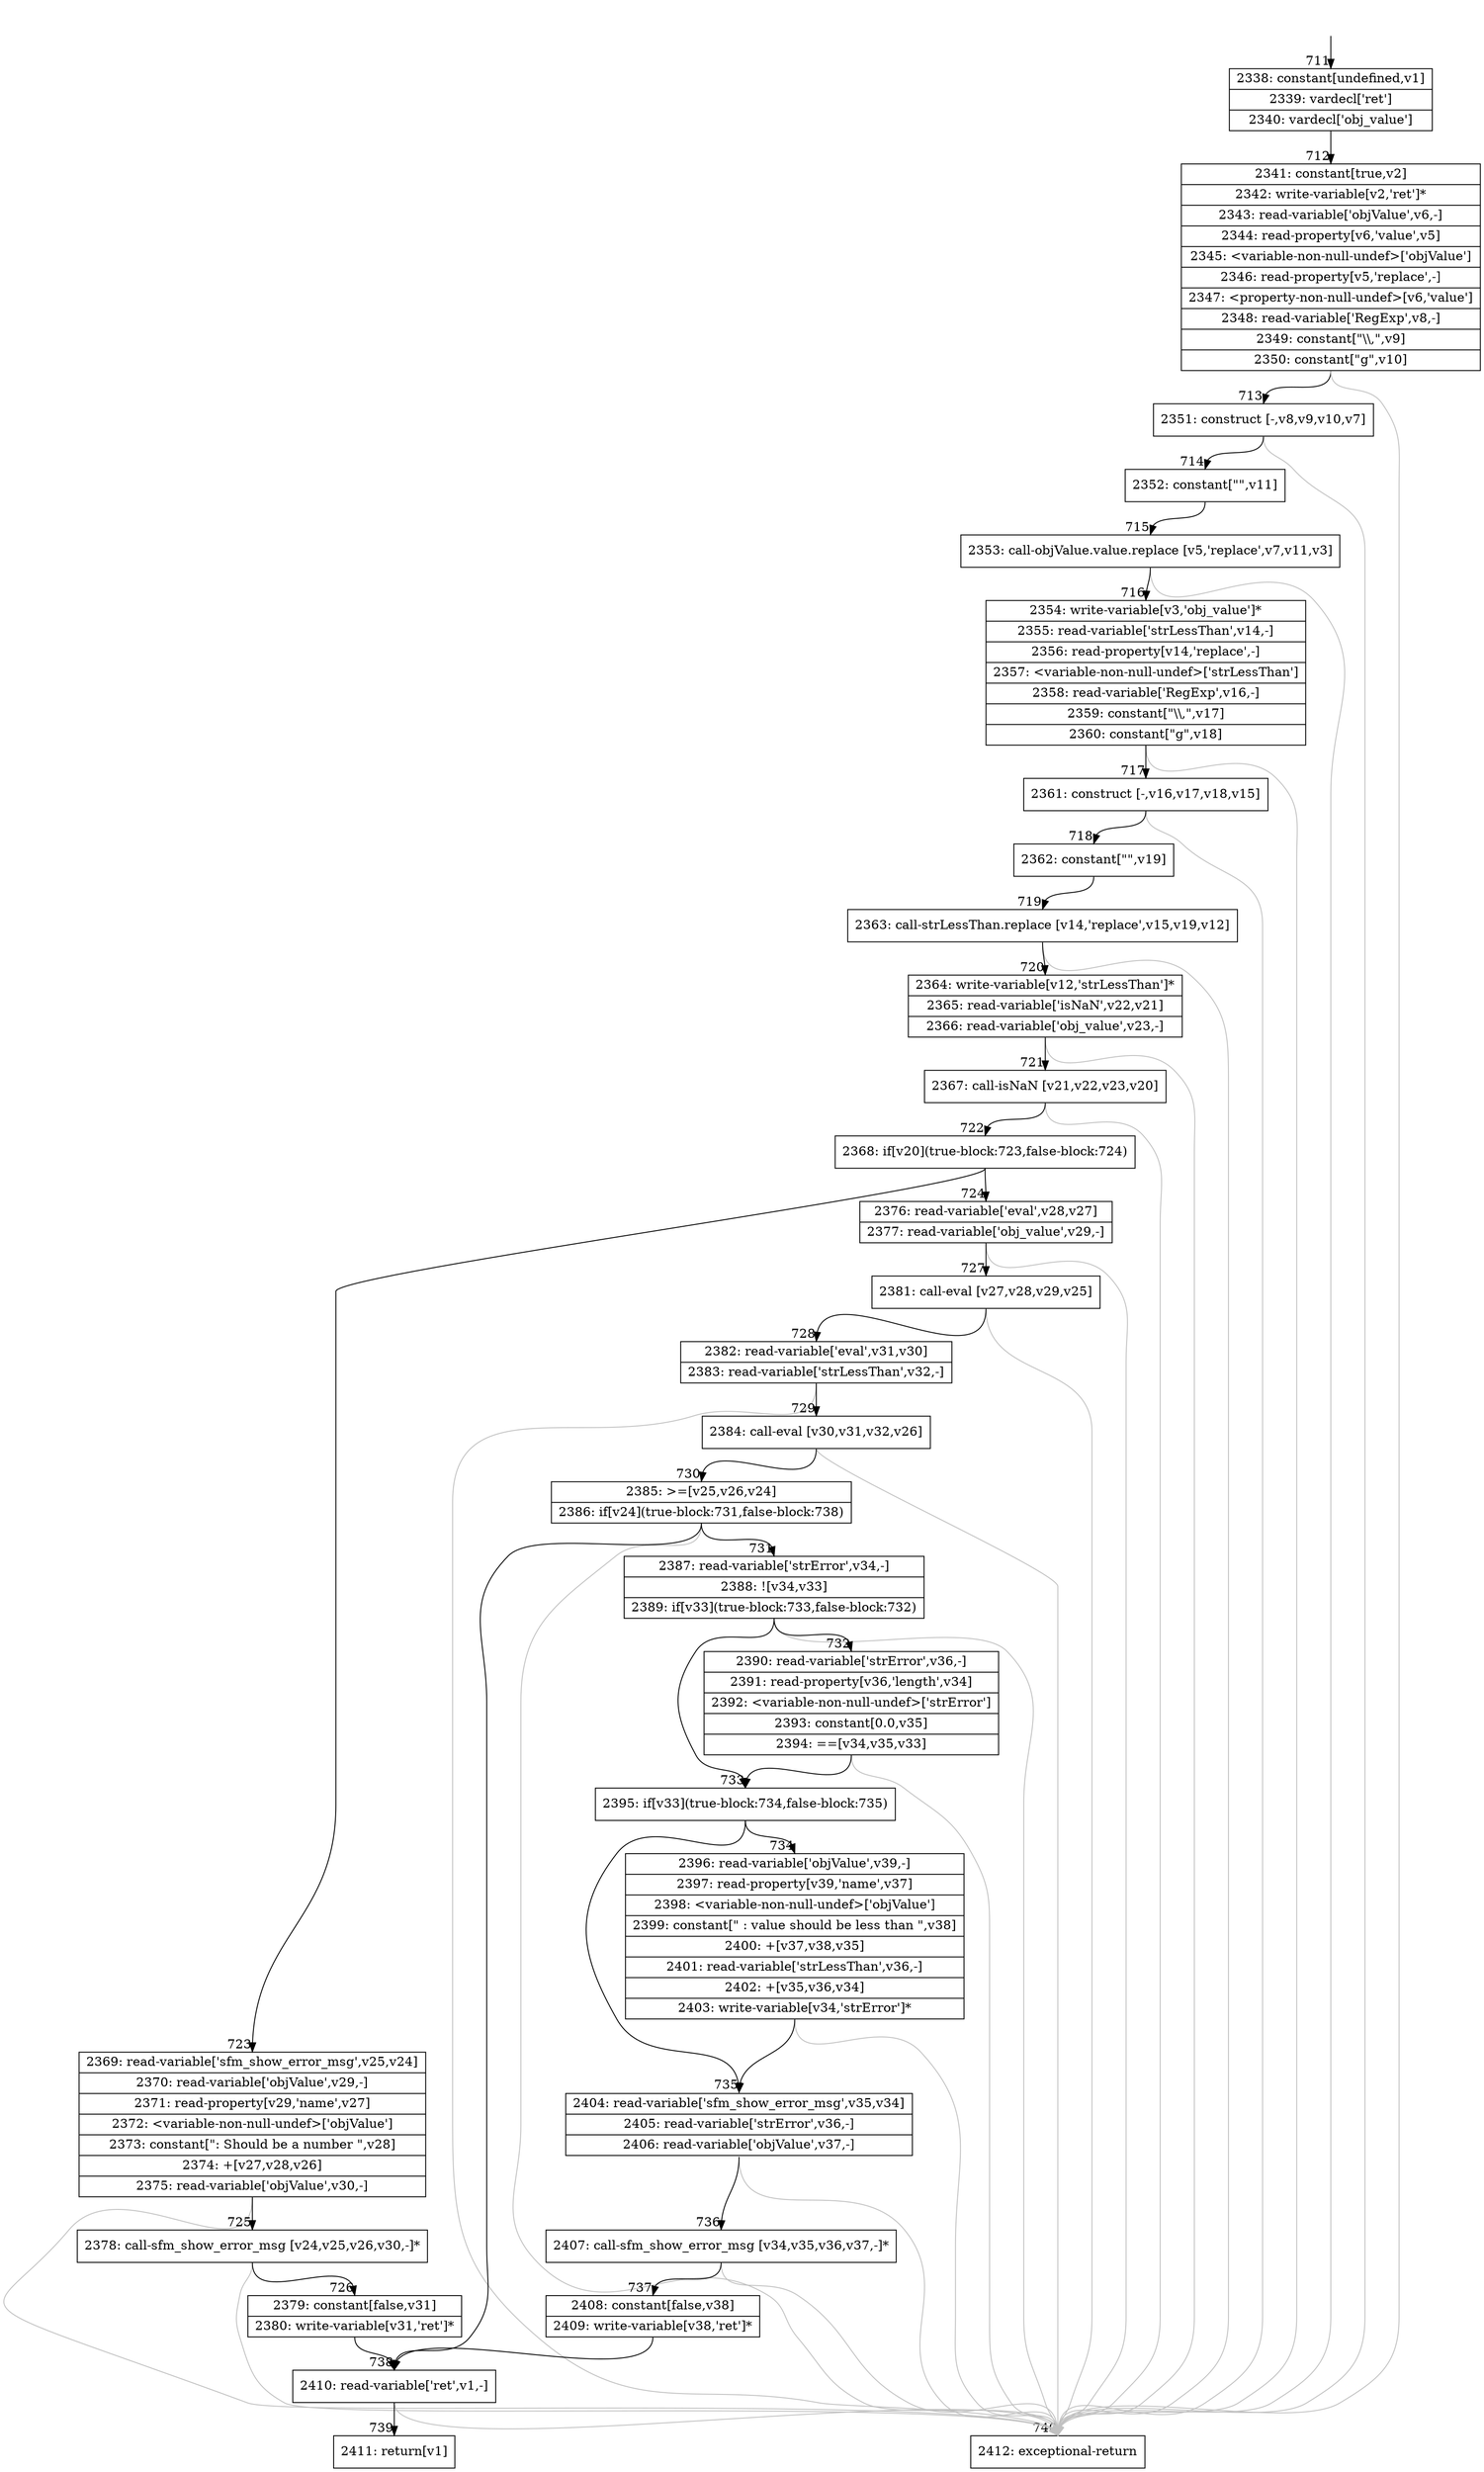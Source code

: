digraph {
rankdir="TD"
BB_entry53[shape=none,label=""];
BB_entry53 -> BB711 [tailport=s, headport=n, headlabel="    711"]
BB711 [shape=record label="{2338: constant[undefined,v1]|2339: vardecl['ret']|2340: vardecl['obj_value']}" ] 
BB711 -> BB712 [tailport=s, headport=n, headlabel="      712"]
BB712 [shape=record label="{2341: constant[true,v2]|2342: write-variable[v2,'ret']*|2343: read-variable['objValue',v6,-]|2344: read-property[v6,'value',v5]|2345: \<variable-non-null-undef\>['objValue']|2346: read-property[v5,'replace',-]|2347: \<property-non-null-undef\>[v6,'value']|2348: read-variable['RegExp',v8,-]|2349: constant[\"\\\\,\",v9]|2350: constant[\"g\",v10]}" ] 
BB712 -> BB713 [tailport=s, headport=n, headlabel="      713"]
BB712 -> BB740 [tailport=s, headport=n, color=gray, headlabel="      740"]
BB713 [shape=record label="{2351: construct [-,v8,v9,v10,v7]}" ] 
BB713 -> BB714 [tailport=s, headport=n, headlabel="      714"]
BB713 -> BB740 [tailport=s, headport=n, color=gray]
BB714 [shape=record label="{2352: constant[\"\",v11]}" ] 
BB714 -> BB715 [tailport=s, headport=n, headlabel="      715"]
BB715 [shape=record label="{2353: call-objValue.value.replace [v5,'replace',v7,v11,v3]}" ] 
BB715 -> BB716 [tailport=s, headport=n, headlabel="      716"]
BB715 -> BB740 [tailport=s, headport=n, color=gray]
BB716 [shape=record label="{2354: write-variable[v3,'obj_value']*|2355: read-variable['strLessThan',v14,-]|2356: read-property[v14,'replace',-]|2357: \<variable-non-null-undef\>['strLessThan']|2358: read-variable['RegExp',v16,-]|2359: constant[\"\\\\,\",v17]|2360: constant[\"g\",v18]}" ] 
BB716 -> BB717 [tailport=s, headport=n, headlabel="      717"]
BB716 -> BB740 [tailport=s, headport=n, color=gray]
BB717 [shape=record label="{2361: construct [-,v16,v17,v18,v15]}" ] 
BB717 -> BB718 [tailport=s, headport=n, headlabel="      718"]
BB717 -> BB740 [tailport=s, headport=n, color=gray]
BB718 [shape=record label="{2362: constant[\"\",v19]}" ] 
BB718 -> BB719 [tailport=s, headport=n, headlabel="      719"]
BB719 [shape=record label="{2363: call-strLessThan.replace [v14,'replace',v15,v19,v12]}" ] 
BB719 -> BB720 [tailport=s, headport=n, headlabel="      720"]
BB719 -> BB740 [tailport=s, headport=n, color=gray]
BB720 [shape=record label="{2364: write-variable[v12,'strLessThan']*|2365: read-variable['isNaN',v22,v21]|2366: read-variable['obj_value',v23,-]}" ] 
BB720 -> BB721 [tailport=s, headport=n, headlabel="      721"]
BB720 -> BB740 [tailport=s, headport=n, color=gray]
BB721 [shape=record label="{2367: call-isNaN [v21,v22,v23,v20]}" ] 
BB721 -> BB722 [tailport=s, headport=n, headlabel="      722"]
BB721 -> BB740 [tailport=s, headport=n, color=gray]
BB722 [shape=record label="{2368: if[v20](true-block:723,false-block:724)}" ] 
BB722 -> BB723 [tailport=s, headport=n, headlabel="      723"]
BB722 -> BB724 [tailport=s, headport=n, headlabel="      724"]
BB723 [shape=record label="{2369: read-variable['sfm_show_error_msg',v25,v24]|2370: read-variable['objValue',v29,-]|2371: read-property[v29,'name',v27]|2372: \<variable-non-null-undef\>['objValue']|2373: constant[\": Should be a number \",v28]|2374: +[v27,v28,v26]|2375: read-variable['objValue',v30,-]}" ] 
BB723 -> BB725 [tailport=s, headport=n, headlabel="      725"]
BB723 -> BB740 [tailport=s, headport=n, color=gray]
BB724 [shape=record label="{2376: read-variable['eval',v28,v27]|2377: read-variable['obj_value',v29,-]}" ] 
BB724 -> BB727 [tailport=s, headport=n, headlabel="      727"]
BB724 -> BB740 [tailport=s, headport=n, color=gray]
BB725 [shape=record label="{2378: call-sfm_show_error_msg [v24,v25,v26,v30,-]*}" ] 
BB725 -> BB726 [tailport=s, headport=n, headlabel="      726"]
BB725 -> BB740 [tailport=s, headport=n, color=gray]
BB726 [shape=record label="{2379: constant[false,v31]|2380: write-variable[v31,'ret']*}" ] 
BB726 -> BB738 [tailport=s, headport=n, headlabel="      738"]
BB727 [shape=record label="{2381: call-eval [v27,v28,v29,v25]}" ] 
BB727 -> BB728 [tailport=s, headport=n, headlabel="      728"]
BB727 -> BB740 [tailport=s, headport=n, color=gray]
BB728 [shape=record label="{2382: read-variable['eval',v31,v30]|2383: read-variable['strLessThan',v32,-]}" ] 
BB728 -> BB729 [tailport=s, headport=n, headlabel="      729"]
BB728 -> BB740 [tailport=s, headport=n, color=gray]
BB729 [shape=record label="{2384: call-eval [v30,v31,v32,v26]}" ] 
BB729 -> BB730 [tailport=s, headport=n, headlabel="      730"]
BB729 -> BB740 [tailport=s, headport=n, color=gray]
BB730 [shape=record label="{2385: \>=[v25,v26,v24]|2386: if[v24](true-block:731,false-block:738)}" ] 
BB730 -> BB731 [tailport=s, headport=n, headlabel="      731"]
BB730 -> BB738 [tailport=s, headport=n]
BB730 -> BB740 [tailport=s, headport=n, color=gray]
BB731 [shape=record label="{2387: read-variable['strError',v34,-]|2388: ![v34,v33]|2389: if[v33](true-block:733,false-block:732)}" ] 
BB731 -> BB733 [tailport=s, headport=n, headlabel="      733"]
BB731 -> BB732 [tailport=s, headport=n, headlabel="      732"]
BB731 -> BB740 [tailport=s, headport=n, color=gray]
BB732 [shape=record label="{2390: read-variable['strError',v36,-]|2391: read-property[v36,'length',v34]|2392: \<variable-non-null-undef\>['strError']|2393: constant[0.0,v35]|2394: ==[v34,v35,v33]}" ] 
BB732 -> BB733 [tailport=s, headport=n]
BB732 -> BB740 [tailport=s, headport=n, color=gray]
BB733 [shape=record label="{2395: if[v33](true-block:734,false-block:735)}" ] 
BB733 -> BB734 [tailport=s, headport=n, headlabel="      734"]
BB733 -> BB735 [tailport=s, headport=n, headlabel="      735"]
BB734 [shape=record label="{2396: read-variable['objValue',v39,-]|2397: read-property[v39,'name',v37]|2398: \<variable-non-null-undef\>['objValue']|2399: constant[\" : value should be less than \",v38]|2400: +[v37,v38,v35]|2401: read-variable['strLessThan',v36,-]|2402: +[v35,v36,v34]|2403: write-variable[v34,'strError']*}" ] 
BB734 -> BB735 [tailport=s, headport=n]
BB734 -> BB740 [tailport=s, headport=n, color=gray]
BB735 [shape=record label="{2404: read-variable['sfm_show_error_msg',v35,v34]|2405: read-variable['strError',v36,-]|2406: read-variable['objValue',v37,-]}" ] 
BB735 -> BB736 [tailport=s, headport=n, headlabel="      736"]
BB735 -> BB740 [tailport=s, headport=n, color=gray]
BB736 [shape=record label="{2407: call-sfm_show_error_msg [v34,v35,v36,v37,-]*}" ] 
BB736 -> BB737 [tailport=s, headport=n, headlabel="      737"]
BB736 -> BB740 [tailport=s, headport=n, color=gray]
BB737 [shape=record label="{2408: constant[false,v38]|2409: write-variable[v38,'ret']*}" ] 
BB737 -> BB738 [tailport=s, headport=n]
BB738 [shape=record label="{2410: read-variable['ret',v1,-]}" ] 
BB738 -> BB739 [tailport=s, headport=n, headlabel="      739"]
BB738 -> BB740 [tailport=s, headport=n, color=gray]
BB739 [shape=record label="{2411: return[v1]}" ] 
BB740 [shape=record label="{2412: exceptional-return}" ] 
//#$~ 957
}
